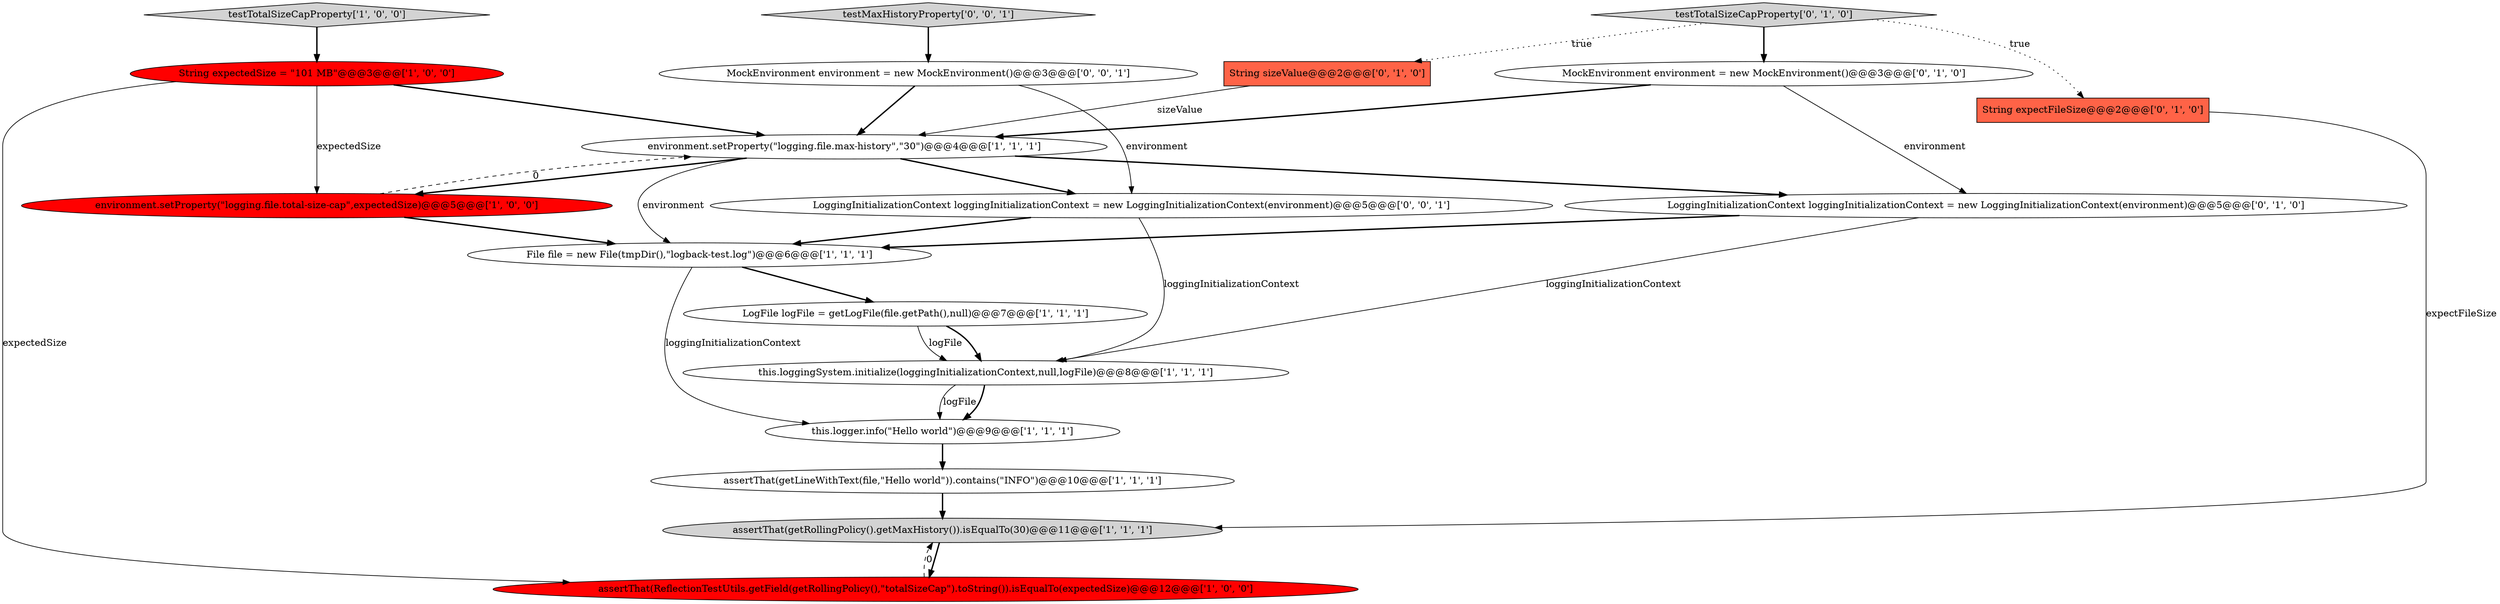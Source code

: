 digraph {
3 [style = filled, label = "this.loggingSystem.initialize(loggingInitializationContext,null,logFile)@@@8@@@['1', '1', '1']", fillcolor = white, shape = ellipse image = "AAA0AAABBB1BBB"];
2 [style = filled, label = "environment.setProperty(\"logging.file.max-history\",\"30\")@@@4@@@['1', '1', '1']", fillcolor = white, shape = ellipse image = "AAA0AAABBB1BBB"];
1 [style = filled, label = "String expectedSize = \"101 MB\"@@@3@@@['1', '0', '0']", fillcolor = red, shape = ellipse image = "AAA1AAABBB1BBB"];
10 [style = filled, label = "assertThat(getRollingPolicy().getMaxHistory()).isEqualTo(30)@@@11@@@['1', '1', '1']", fillcolor = lightgray, shape = ellipse image = "AAA0AAABBB1BBB"];
4 [style = filled, label = "testTotalSizeCapProperty['1', '0', '0']", fillcolor = lightgray, shape = diamond image = "AAA0AAABBB1BBB"];
12 [style = filled, label = "String expectFileSize@@@2@@@['0', '1', '0']", fillcolor = tomato, shape = box image = "AAA0AAABBB2BBB"];
18 [style = filled, label = "testMaxHistoryProperty['0', '0', '1']", fillcolor = lightgray, shape = diamond image = "AAA0AAABBB3BBB"];
15 [style = filled, label = "testTotalSizeCapProperty['0', '1', '0']", fillcolor = lightgray, shape = diamond image = "AAA0AAABBB2BBB"];
11 [style = filled, label = "MockEnvironment environment = new MockEnvironment()@@@3@@@['0', '1', '0']", fillcolor = white, shape = ellipse image = "AAA0AAABBB2BBB"];
13 [style = filled, label = "LoggingInitializationContext loggingInitializationContext = new LoggingInitializationContext(environment)@@@5@@@['0', '1', '0']", fillcolor = white, shape = ellipse image = "AAA0AAABBB2BBB"];
14 [style = filled, label = "String sizeValue@@@2@@@['0', '1', '0']", fillcolor = tomato, shape = box image = "AAA1AAABBB2BBB"];
17 [style = filled, label = "LoggingInitializationContext loggingInitializationContext = new LoggingInitializationContext(environment)@@@5@@@['0', '0', '1']", fillcolor = white, shape = ellipse image = "AAA0AAABBB3BBB"];
6 [style = filled, label = "environment.setProperty(\"logging.file.total-size-cap\",expectedSize)@@@5@@@['1', '0', '0']", fillcolor = red, shape = ellipse image = "AAA1AAABBB1BBB"];
8 [style = filled, label = "assertThat(getLineWithText(file,\"Hello world\")).contains(\"INFO\")@@@10@@@['1', '1', '1']", fillcolor = white, shape = ellipse image = "AAA0AAABBB1BBB"];
9 [style = filled, label = "assertThat(ReflectionTestUtils.getField(getRollingPolicy(),\"totalSizeCap\").toString()).isEqualTo(expectedSize)@@@12@@@['1', '0', '0']", fillcolor = red, shape = ellipse image = "AAA1AAABBB1BBB"];
16 [style = filled, label = "MockEnvironment environment = new MockEnvironment()@@@3@@@['0', '0', '1']", fillcolor = white, shape = ellipse image = "AAA0AAABBB3BBB"];
5 [style = filled, label = "LogFile logFile = getLogFile(file.getPath(),null)@@@7@@@['1', '1', '1']", fillcolor = white, shape = ellipse image = "AAA0AAABBB1BBB"];
7 [style = filled, label = "File file = new File(tmpDir(),\"logback-test.log\")@@@6@@@['1', '1', '1']", fillcolor = white, shape = ellipse image = "AAA0AAABBB1BBB"];
0 [style = filled, label = "this.logger.info(\"Hello world\")@@@9@@@['1', '1', '1']", fillcolor = white, shape = ellipse image = "AAA0AAABBB1BBB"];
2->17 [style = bold, label=""];
5->3 [style = bold, label=""];
12->10 [style = solid, label="expectFileSize"];
8->10 [style = bold, label=""];
3->0 [style = solid, label="logFile"];
11->13 [style = solid, label="environment"];
17->3 [style = solid, label="loggingInitializationContext"];
9->10 [style = dashed, label="0"];
2->7 [style = solid, label="environment"];
2->6 [style = bold, label=""];
16->2 [style = bold, label=""];
13->3 [style = solid, label="loggingInitializationContext"];
15->14 [style = dotted, label="true"];
1->9 [style = solid, label="expectedSize"];
11->2 [style = bold, label=""];
3->0 [style = bold, label=""];
2->13 [style = bold, label=""];
17->7 [style = bold, label=""];
5->3 [style = solid, label="logFile"];
7->5 [style = bold, label=""];
15->11 [style = bold, label=""];
13->7 [style = bold, label=""];
0->8 [style = bold, label=""];
15->12 [style = dotted, label="true"];
1->2 [style = bold, label=""];
10->9 [style = bold, label=""];
4->1 [style = bold, label=""];
7->0 [style = solid, label="loggingInitializationContext"];
14->2 [style = solid, label="sizeValue"];
16->17 [style = solid, label="environment"];
6->7 [style = bold, label=""];
1->6 [style = solid, label="expectedSize"];
6->2 [style = dashed, label="0"];
18->16 [style = bold, label=""];
}
